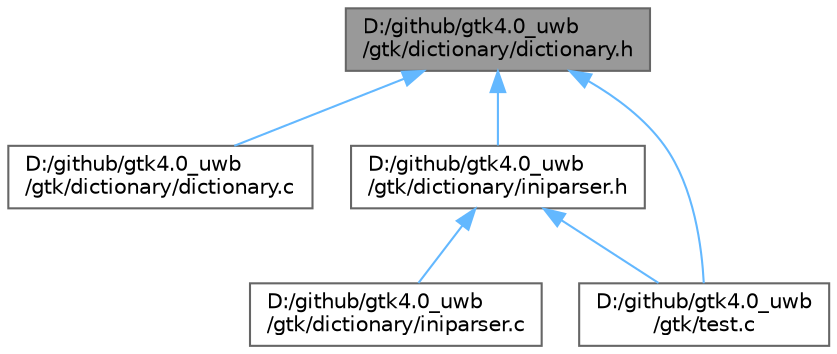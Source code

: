 digraph "D:/github/gtk4.0_uwb/gtk/dictionary/dictionary.h"
{
 // LATEX_PDF_SIZE
  bgcolor="transparent";
  edge [fontname=Helvetica,fontsize=10,labelfontname=Helvetica,labelfontsize=10];
  node [fontname=Helvetica,fontsize=10,shape=box,height=0.2,width=0.4];
  Node1 [label="D:/github/gtk4.0_uwb\l/gtk/dictionary/dictionary.h",height=0.2,width=0.4,color="gray40", fillcolor="grey60", style="filled", fontcolor="black",tooltip="Implements a dictionary for string variables."];
  Node1 -> Node2 [dir="back",color="steelblue1",style="solid"];
  Node2 [label="D:/github/gtk4.0_uwb\l/gtk/dictionary/dictionary.c",height=0.2,width=0.4,color="grey40", fillcolor="white", style="filled",URL="$dictionary_8c.html",tooltip="Implements a dictionary for string variables."];
  Node1 -> Node3 [dir="back",color="steelblue1",style="solid"];
  Node3 [label="D:/github/gtk4.0_uwb\l/gtk/dictionary/iniparser.h",height=0.2,width=0.4,color="grey40", fillcolor="white", style="filled",URL="$iniparser_8h.html",tooltip="Parser for ini files."];
  Node3 -> Node4 [dir="back",color="steelblue1",style="solid"];
  Node4 [label="D:/github/gtk4.0_uwb\l/gtk/dictionary/iniparser.c",height=0.2,width=0.4,color="grey40", fillcolor="white", style="filled",URL="$iniparser_8c.html",tooltip="Parser for ini files."];
  Node3 -> Node5 [dir="back",color="steelblue1",style="solid"];
  Node5 [label="D:/github/gtk4.0_uwb\l/gtk/test.c",height=0.2,width=0.4,color="grey40", fillcolor="white", style="filled",URL="$test_8c.html",tooltip=" "];
  Node1 -> Node5 [dir="back",color="steelblue1",style="solid"];
}

